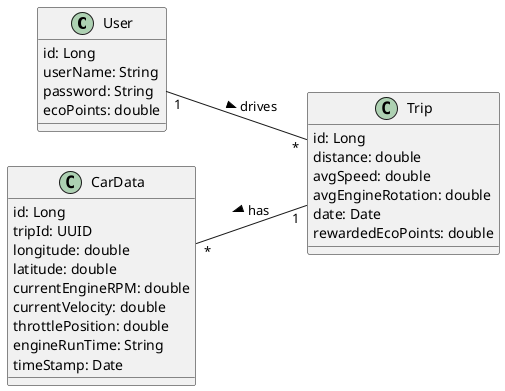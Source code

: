 @startuml
left to right direction

class User{
    id: Long
    userName: String
    password: String
    ecoPoints: double
}

class Trip {
    id: Long
    distance: double
    avgSpeed: double
    avgEngineRotation: double
    date: Date
    rewardedEcoPoints: double
}

class CarData {
    id: Long
    tripId: UUID
    longitude: double
    latitude: double
    currentEngineRPM: double
    currentVelocity: double
    throttlePosition: double
    engineRunTime: String
    timeStamp: Date
 }

User "1" -- "*" Trip : > drives
 CarData "*" -- "1"  Trip : < has
@enduml